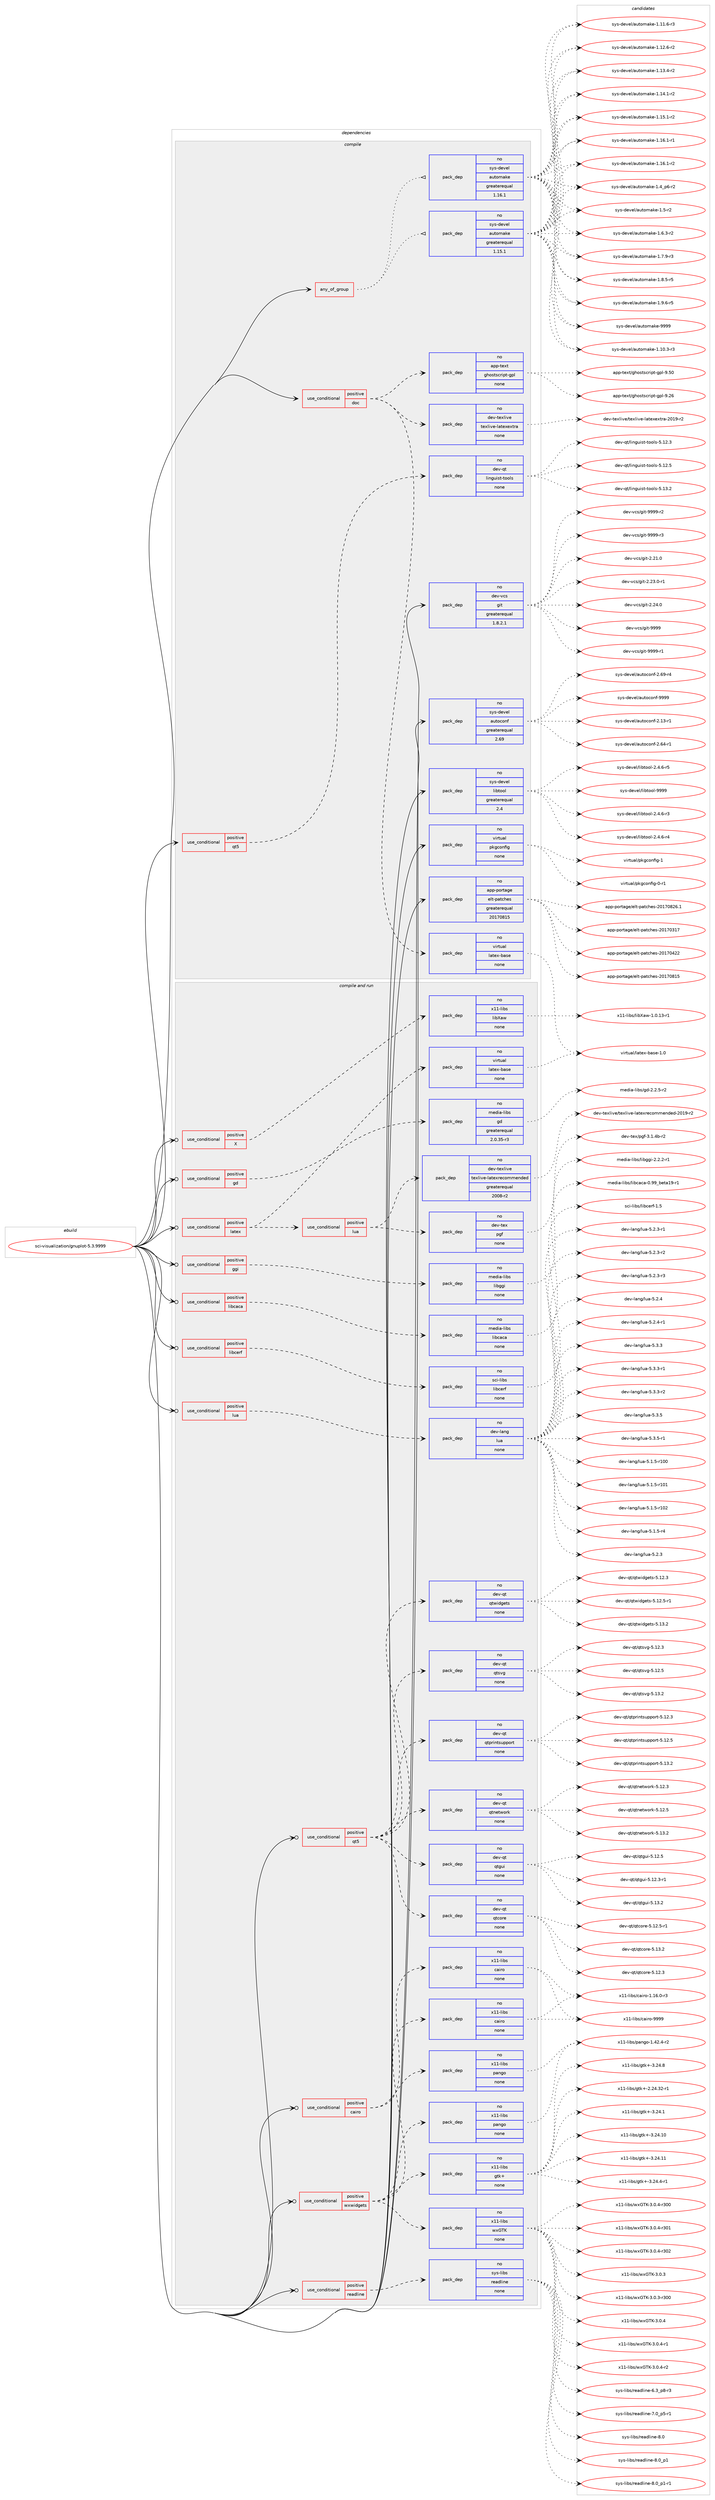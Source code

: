 digraph prolog {

# *************
# Graph options
# *************

newrank=true;
concentrate=true;
compound=true;
graph [rankdir=LR,fontname=Helvetica,fontsize=10,ranksep=1.5];#, ranksep=2.5, nodesep=0.2];
edge  [arrowhead=vee];
node  [fontname=Helvetica,fontsize=10];

# **********
# The ebuild
# **********

subgraph cluster_leftcol {
color=gray;
rank=same;
label=<<i>ebuild</i>>;
id [label="sci-visualization/gnuplot-5.3.9999", color=red, width=4, href="../sci-visualization/gnuplot-5.3.9999.svg"];
}

# ****************
# The dependencies
# ****************

subgraph cluster_midcol {
color=gray;
label=<<i>dependencies</i>>;
subgraph cluster_compile {
fillcolor="#eeeeee";
style=filled;
label=<<i>compile</i>>;
subgraph any14777 {
dependency865042 [label=<<TABLE BORDER="0" CELLBORDER="1" CELLSPACING="0" CELLPADDING="4"><TR><TD CELLPADDING="10">any_of_group</TD></TR></TABLE>>, shape=none, color=red];subgraph pack639667 {
dependency865043 [label=<<TABLE BORDER="0" CELLBORDER="1" CELLSPACING="0" CELLPADDING="4" WIDTH="220"><TR><TD ROWSPAN="6" CELLPADDING="30">pack_dep</TD></TR><TR><TD WIDTH="110">no</TD></TR><TR><TD>sys-devel</TD></TR><TR><TD>automake</TD></TR><TR><TD>greaterequal</TD></TR><TR><TD>1.16.1</TD></TR></TABLE>>, shape=none, color=blue];
}
dependency865042:e -> dependency865043:w [weight=20,style="dotted",arrowhead="oinv"];
subgraph pack639668 {
dependency865044 [label=<<TABLE BORDER="0" CELLBORDER="1" CELLSPACING="0" CELLPADDING="4" WIDTH="220"><TR><TD ROWSPAN="6" CELLPADDING="30">pack_dep</TD></TR><TR><TD WIDTH="110">no</TD></TR><TR><TD>sys-devel</TD></TR><TR><TD>automake</TD></TR><TR><TD>greaterequal</TD></TR><TR><TD>1.15.1</TD></TR></TABLE>>, shape=none, color=blue];
}
dependency865042:e -> dependency865044:w [weight=20,style="dotted",arrowhead="oinv"];
}
id:e -> dependency865042:w [weight=20,style="solid",arrowhead="vee"];
subgraph cond210086 {
dependency865045 [label=<<TABLE BORDER="0" CELLBORDER="1" CELLSPACING="0" CELLPADDING="4"><TR><TD ROWSPAN="3" CELLPADDING="10">use_conditional</TD></TR><TR><TD>positive</TD></TR><TR><TD>doc</TD></TR></TABLE>>, shape=none, color=red];
subgraph pack639669 {
dependency865046 [label=<<TABLE BORDER="0" CELLBORDER="1" CELLSPACING="0" CELLPADDING="4" WIDTH="220"><TR><TD ROWSPAN="6" CELLPADDING="30">pack_dep</TD></TR><TR><TD WIDTH="110">no</TD></TR><TR><TD>virtual</TD></TR><TR><TD>latex-base</TD></TR><TR><TD>none</TD></TR><TR><TD></TD></TR></TABLE>>, shape=none, color=blue];
}
dependency865045:e -> dependency865046:w [weight=20,style="dashed",arrowhead="vee"];
subgraph pack639670 {
dependency865047 [label=<<TABLE BORDER="0" CELLBORDER="1" CELLSPACING="0" CELLPADDING="4" WIDTH="220"><TR><TD ROWSPAN="6" CELLPADDING="30">pack_dep</TD></TR><TR><TD WIDTH="110">no</TD></TR><TR><TD>dev-texlive</TD></TR><TR><TD>texlive-latexextra</TD></TR><TR><TD>none</TD></TR><TR><TD></TD></TR></TABLE>>, shape=none, color=blue];
}
dependency865045:e -> dependency865047:w [weight=20,style="dashed",arrowhead="vee"];
subgraph pack639671 {
dependency865048 [label=<<TABLE BORDER="0" CELLBORDER="1" CELLSPACING="0" CELLPADDING="4" WIDTH="220"><TR><TD ROWSPAN="6" CELLPADDING="30">pack_dep</TD></TR><TR><TD WIDTH="110">no</TD></TR><TR><TD>app-text</TD></TR><TR><TD>ghostscript-gpl</TD></TR><TR><TD>none</TD></TR><TR><TD></TD></TR></TABLE>>, shape=none, color=blue];
}
dependency865045:e -> dependency865048:w [weight=20,style="dashed",arrowhead="vee"];
}
id:e -> dependency865045:w [weight=20,style="solid",arrowhead="vee"];
subgraph cond210087 {
dependency865049 [label=<<TABLE BORDER="0" CELLBORDER="1" CELLSPACING="0" CELLPADDING="4"><TR><TD ROWSPAN="3" CELLPADDING="10">use_conditional</TD></TR><TR><TD>positive</TD></TR><TR><TD>qt5</TD></TR></TABLE>>, shape=none, color=red];
subgraph pack639672 {
dependency865050 [label=<<TABLE BORDER="0" CELLBORDER="1" CELLSPACING="0" CELLPADDING="4" WIDTH="220"><TR><TD ROWSPAN="6" CELLPADDING="30">pack_dep</TD></TR><TR><TD WIDTH="110">no</TD></TR><TR><TD>dev-qt</TD></TR><TR><TD>linguist-tools</TD></TR><TR><TD>none</TD></TR><TR><TD></TD></TR></TABLE>>, shape=none, color=blue];
}
dependency865049:e -> dependency865050:w [weight=20,style="dashed",arrowhead="vee"];
}
id:e -> dependency865049:w [weight=20,style="solid",arrowhead="vee"];
subgraph pack639673 {
dependency865051 [label=<<TABLE BORDER="0" CELLBORDER="1" CELLSPACING="0" CELLPADDING="4" WIDTH="220"><TR><TD ROWSPAN="6" CELLPADDING="30">pack_dep</TD></TR><TR><TD WIDTH="110">no</TD></TR><TR><TD>app-portage</TD></TR><TR><TD>elt-patches</TD></TR><TR><TD>greaterequal</TD></TR><TR><TD>20170815</TD></TR></TABLE>>, shape=none, color=blue];
}
id:e -> dependency865051:w [weight=20,style="solid",arrowhead="vee"];
subgraph pack639674 {
dependency865052 [label=<<TABLE BORDER="0" CELLBORDER="1" CELLSPACING="0" CELLPADDING="4" WIDTH="220"><TR><TD ROWSPAN="6" CELLPADDING="30">pack_dep</TD></TR><TR><TD WIDTH="110">no</TD></TR><TR><TD>dev-vcs</TD></TR><TR><TD>git</TD></TR><TR><TD>greaterequal</TD></TR><TR><TD>1.8.2.1</TD></TR></TABLE>>, shape=none, color=blue];
}
id:e -> dependency865052:w [weight=20,style="solid",arrowhead="vee"];
subgraph pack639675 {
dependency865053 [label=<<TABLE BORDER="0" CELLBORDER="1" CELLSPACING="0" CELLPADDING="4" WIDTH="220"><TR><TD ROWSPAN="6" CELLPADDING="30">pack_dep</TD></TR><TR><TD WIDTH="110">no</TD></TR><TR><TD>sys-devel</TD></TR><TR><TD>autoconf</TD></TR><TR><TD>greaterequal</TD></TR><TR><TD>2.69</TD></TR></TABLE>>, shape=none, color=blue];
}
id:e -> dependency865053:w [weight=20,style="solid",arrowhead="vee"];
subgraph pack639676 {
dependency865054 [label=<<TABLE BORDER="0" CELLBORDER="1" CELLSPACING="0" CELLPADDING="4" WIDTH="220"><TR><TD ROWSPAN="6" CELLPADDING="30">pack_dep</TD></TR><TR><TD WIDTH="110">no</TD></TR><TR><TD>sys-devel</TD></TR><TR><TD>libtool</TD></TR><TR><TD>greaterequal</TD></TR><TR><TD>2.4</TD></TR></TABLE>>, shape=none, color=blue];
}
id:e -> dependency865054:w [weight=20,style="solid",arrowhead="vee"];
subgraph pack639677 {
dependency865055 [label=<<TABLE BORDER="0" CELLBORDER="1" CELLSPACING="0" CELLPADDING="4" WIDTH="220"><TR><TD ROWSPAN="6" CELLPADDING="30">pack_dep</TD></TR><TR><TD WIDTH="110">no</TD></TR><TR><TD>virtual</TD></TR><TR><TD>pkgconfig</TD></TR><TR><TD>none</TD></TR><TR><TD></TD></TR></TABLE>>, shape=none, color=blue];
}
id:e -> dependency865055:w [weight=20,style="solid",arrowhead="vee"];
}
subgraph cluster_compileandrun {
fillcolor="#eeeeee";
style=filled;
label=<<i>compile and run</i>>;
subgraph cond210088 {
dependency865056 [label=<<TABLE BORDER="0" CELLBORDER="1" CELLSPACING="0" CELLPADDING="4"><TR><TD ROWSPAN="3" CELLPADDING="10">use_conditional</TD></TR><TR><TD>positive</TD></TR><TR><TD>X</TD></TR></TABLE>>, shape=none, color=red];
subgraph pack639678 {
dependency865057 [label=<<TABLE BORDER="0" CELLBORDER="1" CELLSPACING="0" CELLPADDING="4" WIDTH="220"><TR><TD ROWSPAN="6" CELLPADDING="30">pack_dep</TD></TR><TR><TD WIDTH="110">no</TD></TR><TR><TD>x11-libs</TD></TR><TR><TD>libXaw</TD></TR><TR><TD>none</TD></TR><TR><TD></TD></TR></TABLE>>, shape=none, color=blue];
}
dependency865056:e -> dependency865057:w [weight=20,style="dashed",arrowhead="vee"];
}
id:e -> dependency865056:w [weight=20,style="solid",arrowhead="odotvee"];
subgraph cond210089 {
dependency865058 [label=<<TABLE BORDER="0" CELLBORDER="1" CELLSPACING="0" CELLPADDING="4"><TR><TD ROWSPAN="3" CELLPADDING="10">use_conditional</TD></TR><TR><TD>positive</TD></TR><TR><TD>cairo</TD></TR></TABLE>>, shape=none, color=red];
subgraph pack639679 {
dependency865059 [label=<<TABLE BORDER="0" CELLBORDER="1" CELLSPACING="0" CELLPADDING="4" WIDTH="220"><TR><TD ROWSPAN="6" CELLPADDING="30">pack_dep</TD></TR><TR><TD WIDTH="110">no</TD></TR><TR><TD>x11-libs</TD></TR><TR><TD>cairo</TD></TR><TR><TD>none</TD></TR><TR><TD></TD></TR></TABLE>>, shape=none, color=blue];
}
dependency865058:e -> dependency865059:w [weight=20,style="dashed",arrowhead="vee"];
subgraph pack639680 {
dependency865060 [label=<<TABLE BORDER="0" CELLBORDER="1" CELLSPACING="0" CELLPADDING="4" WIDTH="220"><TR><TD ROWSPAN="6" CELLPADDING="30">pack_dep</TD></TR><TR><TD WIDTH="110">no</TD></TR><TR><TD>x11-libs</TD></TR><TR><TD>pango</TD></TR><TR><TD>none</TD></TR><TR><TD></TD></TR></TABLE>>, shape=none, color=blue];
}
dependency865058:e -> dependency865060:w [weight=20,style="dashed",arrowhead="vee"];
}
id:e -> dependency865058:w [weight=20,style="solid",arrowhead="odotvee"];
subgraph cond210090 {
dependency865061 [label=<<TABLE BORDER="0" CELLBORDER="1" CELLSPACING="0" CELLPADDING="4"><TR><TD ROWSPAN="3" CELLPADDING="10">use_conditional</TD></TR><TR><TD>positive</TD></TR><TR><TD>gd</TD></TR></TABLE>>, shape=none, color=red];
subgraph pack639681 {
dependency865062 [label=<<TABLE BORDER="0" CELLBORDER="1" CELLSPACING="0" CELLPADDING="4" WIDTH="220"><TR><TD ROWSPAN="6" CELLPADDING="30">pack_dep</TD></TR><TR><TD WIDTH="110">no</TD></TR><TR><TD>media-libs</TD></TR><TR><TD>gd</TD></TR><TR><TD>greaterequal</TD></TR><TR><TD>2.0.35-r3</TD></TR></TABLE>>, shape=none, color=blue];
}
dependency865061:e -> dependency865062:w [weight=20,style="dashed",arrowhead="vee"];
}
id:e -> dependency865061:w [weight=20,style="solid",arrowhead="odotvee"];
subgraph cond210091 {
dependency865063 [label=<<TABLE BORDER="0" CELLBORDER="1" CELLSPACING="0" CELLPADDING="4"><TR><TD ROWSPAN="3" CELLPADDING="10">use_conditional</TD></TR><TR><TD>positive</TD></TR><TR><TD>ggi</TD></TR></TABLE>>, shape=none, color=red];
subgraph pack639682 {
dependency865064 [label=<<TABLE BORDER="0" CELLBORDER="1" CELLSPACING="0" CELLPADDING="4" WIDTH="220"><TR><TD ROWSPAN="6" CELLPADDING="30">pack_dep</TD></TR><TR><TD WIDTH="110">no</TD></TR><TR><TD>media-libs</TD></TR><TR><TD>libggi</TD></TR><TR><TD>none</TD></TR><TR><TD></TD></TR></TABLE>>, shape=none, color=blue];
}
dependency865063:e -> dependency865064:w [weight=20,style="dashed",arrowhead="vee"];
}
id:e -> dependency865063:w [weight=20,style="solid",arrowhead="odotvee"];
subgraph cond210092 {
dependency865065 [label=<<TABLE BORDER="0" CELLBORDER="1" CELLSPACING="0" CELLPADDING="4"><TR><TD ROWSPAN="3" CELLPADDING="10">use_conditional</TD></TR><TR><TD>positive</TD></TR><TR><TD>latex</TD></TR></TABLE>>, shape=none, color=red];
subgraph pack639683 {
dependency865066 [label=<<TABLE BORDER="0" CELLBORDER="1" CELLSPACING="0" CELLPADDING="4" WIDTH="220"><TR><TD ROWSPAN="6" CELLPADDING="30">pack_dep</TD></TR><TR><TD WIDTH="110">no</TD></TR><TR><TD>virtual</TD></TR><TR><TD>latex-base</TD></TR><TR><TD>none</TD></TR><TR><TD></TD></TR></TABLE>>, shape=none, color=blue];
}
dependency865065:e -> dependency865066:w [weight=20,style="dashed",arrowhead="vee"];
subgraph cond210093 {
dependency865067 [label=<<TABLE BORDER="0" CELLBORDER="1" CELLSPACING="0" CELLPADDING="4"><TR><TD ROWSPAN="3" CELLPADDING="10">use_conditional</TD></TR><TR><TD>positive</TD></TR><TR><TD>lua</TD></TR></TABLE>>, shape=none, color=red];
subgraph pack639684 {
dependency865068 [label=<<TABLE BORDER="0" CELLBORDER="1" CELLSPACING="0" CELLPADDING="4" WIDTH="220"><TR><TD ROWSPAN="6" CELLPADDING="30">pack_dep</TD></TR><TR><TD WIDTH="110">no</TD></TR><TR><TD>dev-tex</TD></TR><TR><TD>pgf</TD></TR><TR><TD>none</TD></TR><TR><TD></TD></TR></TABLE>>, shape=none, color=blue];
}
dependency865067:e -> dependency865068:w [weight=20,style="dashed",arrowhead="vee"];
subgraph pack639685 {
dependency865069 [label=<<TABLE BORDER="0" CELLBORDER="1" CELLSPACING="0" CELLPADDING="4" WIDTH="220"><TR><TD ROWSPAN="6" CELLPADDING="30">pack_dep</TD></TR><TR><TD WIDTH="110">no</TD></TR><TR><TD>dev-texlive</TD></TR><TR><TD>texlive-latexrecommended</TD></TR><TR><TD>greaterequal</TD></TR><TR><TD>2008-r2</TD></TR></TABLE>>, shape=none, color=blue];
}
dependency865067:e -> dependency865069:w [weight=20,style="dashed",arrowhead="vee"];
}
dependency865065:e -> dependency865067:w [weight=20,style="dashed",arrowhead="vee"];
}
id:e -> dependency865065:w [weight=20,style="solid",arrowhead="odotvee"];
subgraph cond210094 {
dependency865070 [label=<<TABLE BORDER="0" CELLBORDER="1" CELLSPACING="0" CELLPADDING="4"><TR><TD ROWSPAN="3" CELLPADDING="10">use_conditional</TD></TR><TR><TD>positive</TD></TR><TR><TD>libcaca</TD></TR></TABLE>>, shape=none, color=red];
subgraph pack639686 {
dependency865071 [label=<<TABLE BORDER="0" CELLBORDER="1" CELLSPACING="0" CELLPADDING="4" WIDTH="220"><TR><TD ROWSPAN="6" CELLPADDING="30">pack_dep</TD></TR><TR><TD WIDTH="110">no</TD></TR><TR><TD>media-libs</TD></TR><TR><TD>libcaca</TD></TR><TR><TD>none</TD></TR><TR><TD></TD></TR></TABLE>>, shape=none, color=blue];
}
dependency865070:e -> dependency865071:w [weight=20,style="dashed",arrowhead="vee"];
}
id:e -> dependency865070:w [weight=20,style="solid",arrowhead="odotvee"];
subgraph cond210095 {
dependency865072 [label=<<TABLE BORDER="0" CELLBORDER="1" CELLSPACING="0" CELLPADDING="4"><TR><TD ROWSPAN="3" CELLPADDING="10">use_conditional</TD></TR><TR><TD>positive</TD></TR><TR><TD>libcerf</TD></TR></TABLE>>, shape=none, color=red];
subgraph pack639687 {
dependency865073 [label=<<TABLE BORDER="0" CELLBORDER="1" CELLSPACING="0" CELLPADDING="4" WIDTH="220"><TR><TD ROWSPAN="6" CELLPADDING="30">pack_dep</TD></TR><TR><TD WIDTH="110">no</TD></TR><TR><TD>sci-libs</TD></TR><TR><TD>libcerf</TD></TR><TR><TD>none</TD></TR><TR><TD></TD></TR></TABLE>>, shape=none, color=blue];
}
dependency865072:e -> dependency865073:w [weight=20,style="dashed",arrowhead="vee"];
}
id:e -> dependency865072:w [weight=20,style="solid",arrowhead="odotvee"];
subgraph cond210096 {
dependency865074 [label=<<TABLE BORDER="0" CELLBORDER="1" CELLSPACING="0" CELLPADDING="4"><TR><TD ROWSPAN="3" CELLPADDING="10">use_conditional</TD></TR><TR><TD>positive</TD></TR><TR><TD>lua</TD></TR></TABLE>>, shape=none, color=red];
subgraph pack639688 {
dependency865075 [label=<<TABLE BORDER="0" CELLBORDER="1" CELLSPACING="0" CELLPADDING="4" WIDTH="220"><TR><TD ROWSPAN="6" CELLPADDING="30">pack_dep</TD></TR><TR><TD WIDTH="110">no</TD></TR><TR><TD>dev-lang</TD></TR><TR><TD>lua</TD></TR><TR><TD>none</TD></TR><TR><TD></TD></TR></TABLE>>, shape=none, color=blue];
}
dependency865074:e -> dependency865075:w [weight=20,style="dashed",arrowhead="vee"];
}
id:e -> dependency865074:w [weight=20,style="solid",arrowhead="odotvee"];
subgraph cond210097 {
dependency865076 [label=<<TABLE BORDER="0" CELLBORDER="1" CELLSPACING="0" CELLPADDING="4"><TR><TD ROWSPAN="3" CELLPADDING="10">use_conditional</TD></TR><TR><TD>positive</TD></TR><TR><TD>qt5</TD></TR></TABLE>>, shape=none, color=red];
subgraph pack639689 {
dependency865077 [label=<<TABLE BORDER="0" CELLBORDER="1" CELLSPACING="0" CELLPADDING="4" WIDTH="220"><TR><TD ROWSPAN="6" CELLPADDING="30">pack_dep</TD></TR><TR><TD WIDTH="110">no</TD></TR><TR><TD>dev-qt</TD></TR><TR><TD>qtcore</TD></TR><TR><TD>none</TD></TR><TR><TD></TD></TR></TABLE>>, shape=none, color=blue];
}
dependency865076:e -> dependency865077:w [weight=20,style="dashed",arrowhead="vee"];
subgraph pack639690 {
dependency865078 [label=<<TABLE BORDER="0" CELLBORDER="1" CELLSPACING="0" CELLPADDING="4" WIDTH="220"><TR><TD ROWSPAN="6" CELLPADDING="30">pack_dep</TD></TR><TR><TD WIDTH="110">no</TD></TR><TR><TD>dev-qt</TD></TR><TR><TD>qtgui</TD></TR><TR><TD>none</TD></TR><TR><TD></TD></TR></TABLE>>, shape=none, color=blue];
}
dependency865076:e -> dependency865078:w [weight=20,style="dashed",arrowhead="vee"];
subgraph pack639691 {
dependency865079 [label=<<TABLE BORDER="0" CELLBORDER="1" CELLSPACING="0" CELLPADDING="4" WIDTH="220"><TR><TD ROWSPAN="6" CELLPADDING="30">pack_dep</TD></TR><TR><TD WIDTH="110">no</TD></TR><TR><TD>dev-qt</TD></TR><TR><TD>qtnetwork</TD></TR><TR><TD>none</TD></TR><TR><TD></TD></TR></TABLE>>, shape=none, color=blue];
}
dependency865076:e -> dependency865079:w [weight=20,style="dashed",arrowhead="vee"];
subgraph pack639692 {
dependency865080 [label=<<TABLE BORDER="0" CELLBORDER="1" CELLSPACING="0" CELLPADDING="4" WIDTH="220"><TR><TD ROWSPAN="6" CELLPADDING="30">pack_dep</TD></TR><TR><TD WIDTH="110">no</TD></TR><TR><TD>dev-qt</TD></TR><TR><TD>qtprintsupport</TD></TR><TR><TD>none</TD></TR><TR><TD></TD></TR></TABLE>>, shape=none, color=blue];
}
dependency865076:e -> dependency865080:w [weight=20,style="dashed",arrowhead="vee"];
subgraph pack639693 {
dependency865081 [label=<<TABLE BORDER="0" CELLBORDER="1" CELLSPACING="0" CELLPADDING="4" WIDTH="220"><TR><TD ROWSPAN="6" CELLPADDING="30">pack_dep</TD></TR><TR><TD WIDTH="110">no</TD></TR><TR><TD>dev-qt</TD></TR><TR><TD>qtsvg</TD></TR><TR><TD>none</TD></TR><TR><TD></TD></TR></TABLE>>, shape=none, color=blue];
}
dependency865076:e -> dependency865081:w [weight=20,style="dashed",arrowhead="vee"];
subgraph pack639694 {
dependency865082 [label=<<TABLE BORDER="0" CELLBORDER="1" CELLSPACING="0" CELLPADDING="4" WIDTH="220"><TR><TD ROWSPAN="6" CELLPADDING="30">pack_dep</TD></TR><TR><TD WIDTH="110">no</TD></TR><TR><TD>dev-qt</TD></TR><TR><TD>qtwidgets</TD></TR><TR><TD>none</TD></TR><TR><TD></TD></TR></TABLE>>, shape=none, color=blue];
}
dependency865076:e -> dependency865082:w [weight=20,style="dashed",arrowhead="vee"];
}
id:e -> dependency865076:w [weight=20,style="solid",arrowhead="odotvee"];
subgraph cond210098 {
dependency865083 [label=<<TABLE BORDER="0" CELLBORDER="1" CELLSPACING="0" CELLPADDING="4"><TR><TD ROWSPAN="3" CELLPADDING="10">use_conditional</TD></TR><TR><TD>positive</TD></TR><TR><TD>readline</TD></TR></TABLE>>, shape=none, color=red];
subgraph pack639695 {
dependency865084 [label=<<TABLE BORDER="0" CELLBORDER="1" CELLSPACING="0" CELLPADDING="4" WIDTH="220"><TR><TD ROWSPAN="6" CELLPADDING="30">pack_dep</TD></TR><TR><TD WIDTH="110">no</TD></TR><TR><TD>sys-libs</TD></TR><TR><TD>readline</TD></TR><TR><TD>none</TD></TR><TR><TD></TD></TR></TABLE>>, shape=none, color=blue];
}
dependency865083:e -> dependency865084:w [weight=20,style="dashed",arrowhead="vee"];
}
id:e -> dependency865083:w [weight=20,style="solid",arrowhead="odotvee"];
subgraph cond210099 {
dependency865085 [label=<<TABLE BORDER="0" CELLBORDER="1" CELLSPACING="0" CELLPADDING="4"><TR><TD ROWSPAN="3" CELLPADDING="10">use_conditional</TD></TR><TR><TD>positive</TD></TR><TR><TD>wxwidgets</TD></TR></TABLE>>, shape=none, color=red];
subgraph pack639696 {
dependency865086 [label=<<TABLE BORDER="0" CELLBORDER="1" CELLSPACING="0" CELLPADDING="4" WIDTH="220"><TR><TD ROWSPAN="6" CELLPADDING="30">pack_dep</TD></TR><TR><TD WIDTH="110">no</TD></TR><TR><TD>x11-libs</TD></TR><TR><TD>wxGTK</TD></TR><TR><TD>none</TD></TR><TR><TD></TD></TR></TABLE>>, shape=none, color=blue];
}
dependency865085:e -> dependency865086:w [weight=20,style="dashed",arrowhead="vee"];
subgraph pack639697 {
dependency865087 [label=<<TABLE BORDER="0" CELLBORDER="1" CELLSPACING="0" CELLPADDING="4" WIDTH="220"><TR><TD ROWSPAN="6" CELLPADDING="30">pack_dep</TD></TR><TR><TD WIDTH="110">no</TD></TR><TR><TD>x11-libs</TD></TR><TR><TD>cairo</TD></TR><TR><TD>none</TD></TR><TR><TD></TD></TR></TABLE>>, shape=none, color=blue];
}
dependency865085:e -> dependency865087:w [weight=20,style="dashed",arrowhead="vee"];
subgraph pack639698 {
dependency865088 [label=<<TABLE BORDER="0" CELLBORDER="1" CELLSPACING="0" CELLPADDING="4" WIDTH="220"><TR><TD ROWSPAN="6" CELLPADDING="30">pack_dep</TD></TR><TR><TD WIDTH="110">no</TD></TR><TR><TD>x11-libs</TD></TR><TR><TD>pango</TD></TR><TR><TD>none</TD></TR><TR><TD></TD></TR></TABLE>>, shape=none, color=blue];
}
dependency865085:e -> dependency865088:w [weight=20,style="dashed",arrowhead="vee"];
subgraph pack639699 {
dependency865089 [label=<<TABLE BORDER="0" CELLBORDER="1" CELLSPACING="0" CELLPADDING="4" WIDTH="220"><TR><TD ROWSPAN="6" CELLPADDING="30">pack_dep</TD></TR><TR><TD WIDTH="110">no</TD></TR><TR><TD>x11-libs</TD></TR><TR><TD>gtk+</TD></TR><TR><TD>none</TD></TR><TR><TD></TD></TR></TABLE>>, shape=none, color=blue];
}
dependency865085:e -> dependency865089:w [weight=20,style="dashed",arrowhead="vee"];
}
id:e -> dependency865085:w [weight=20,style="solid",arrowhead="odotvee"];
}
subgraph cluster_run {
fillcolor="#eeeeee";
style=filled;
label=<<i>run</i>>;
}
}

# **************
# The candidates
# **************

subgraph cluster_choices {
rank=same;
color=gray;
label=<<i>candidates</i>>;

subgraph choice639667 {
color=black;
nodesep=1;
choice11512111545100101118101108479711711611110997107101454946494846514511451 [label="sys-devel/automake-1.10.3-r3", color=red, width=4,href="../sys-devel/automake-1.10.3-r3.svg"];
choice11512111545100101118101108479711711611110997107101454946494946544511451 [label="sys-devel/automake-1.11.6-r3", color=red, width=4,href="../sys-devel/automake-1.11.6-r3.svg"];
choice11512111545100101118101108479711711611110997107101454946495046544511450 [label="sys-devel/automake-1.12.6-r2", color=red, width=4,href="../sys-devel/automake-1.12.6-r2.svg"];
choice11512111545100101118101108479711711611110997107101454946495146524511450 [label="sys-devel/automake-1.13.4-r2", color=red, width=4,href="../sys-devel/automake-1.13.4-r2.svg"];
choice11512111545100101118101108479711711611110997107101454946495246494511450 [label="sys-devel/automake-1.14.1-r2", color=red, width=4,href="../sys-devel/automake-1.14.1-r2.svg"];
choice11512111545100101118101108479711711611110997107101454946495346494511450 [label="sys-devel/automake-1.15.1-r2", color=red, width=4,href="../sys-devel/automake-1.15.1-r2.svg"];
choice11512111545100101118101108479711711611110997107101454946495446494511449 [label="sys-devel/automake-1.16.1-r1", color=red, width=4,href="../sys-devel/automake-1.16.1-r1.svg"];
choice11512111545100101118101108479711711611110997107101454946495446494511450 [label="sys-devel/automake-1.16.1-r2", color=red, width=4,href="../sys-devel/automake-1.16.1-r2.svg"];
choice115121115451001011181011084797117116111109971071014549465295112544511450 [label="sys-devel/automake-1.4_p6-r2", color=red, width=4,href="../sys-devel/automake-1.4_p6-r2.svg"];
choice11512111545100101118101108479711711611110997107101454946534511450 [label="sys-devel/automake-1.5-r2", color=red, width=4,href="../sys-devel/automake-1.5-r2.svg"];
choice115121115451001011181011084797117116111109971071014549465446514511450 [label="sys-devel/automake-1.6.3-r2", color=red, width=4,href="../sys-devel/automake-1.6.3-r2.svg"];
choice115121115451001011181011084797117116111109971071014549465546574511451 [label="sys-devel/automake-1.7.9-r3", color=red, width=4,href="../sys-devel/automake-1.7.9-r3.svg"];
choice115121115451001011181011084797117116111109971071014549465646534511453 [label="sys-devel/automake-1.8.5-r5", color=red, width=4,href="../sys-devel/automake-1.8.5-r5.svg"];
choice115121115451001011181011084797117116111109971071014549465746544511453 [label="sys-devel/automake-1.9.6-r5", color=red, width=4,href="../sys-devel/automake-1.9.6-r5.svg"];
choice115121115451001011181011084797117116111109971071014557575757 [label="sys-devel/automake-9999", color=red, width=4,href="../sys-devel/automake-9999.svg"];
dependency865043:e -> choice11512111545100101118101108479711711611110997107101454946494846514511451:w [style=dotted,weight="100"];
dependency865043:e -> choice11512111545100101118101108479711711611110997107101454946494946544511451:w [style=dotted,weight="100"];
dependency865043:e -> choice11512111545100101118101108479711711611110997107101454946495046544511450:w [style=dotted,weight="100"];
dependency865043:e -> choice11512111545100101118101108479711711611110997107101454946495146524511450:w [style=dotted,weight="100"];
dependency865043:e -> choice11512111545100101118101108479711711611110997107101454946495246494511450:w [style=dotted,weight="100"];
dependency865043:e -> choice11512111545100101118101108479711711611110997107101454946495346494511450:w [style=dotted,weight="100"];
dependency865043:e -> choice11512111545100101118101108479711711611110997107101454946495446494511449:w [style=dotted,weight="100"];
dependency865043:e -> choice11512111545100101118101108479711711611110997107101454946495446494511450:w [style=dotted,weight="100"];
dependency865043:e -> choice115121115451001011181011084797117116111109971071014549465295112544511450:w [style=dotted,weight="100"];
dependency865043:e -> choice11512111545100101118101108479711711611110997107101454946534511450:w [style=dotted,weight="100"];
dependency865043:e -> choice115121115451001011181011084797117116111109971071014549465446514511450:w [style=dotted,weight="100"];
dependency865043:e -> choice115121115451001011181011084797117116111109971071014549465546574511451:w [style=dotted,weight="100"];
dependency865043:e -> choice115121115451001011181011084797117116111109971071014549465646534511453:w [style=dotted,weight="100"];
dependency865043:e -> choice115121115451001011181011084797117116111109971071014549465746544511453:w [style=dotted,weight="100"];
dependency865043:e -> choice115121115451001011181011084797117116111109971071014557575757:w [style=dotted,weight="100"];
}
subgraph choice639668 {
color=black;
nodesep=1;
choice11512111545100101118101108479711711611110997107101454946494846514511451 [label="sys-devel/automake-1.10.3-r3", color=red, width=4,href="../sys-devel/automake-1.10.3-r3.svg"];
choice11512111545100101118101108479711711611110997107101454946494946544511451 [label="sys-devel/automake-1.11.6-r3", color=red, width=4,href="../sys-devel/automake-1.11.6-r3.svg"];
choice11512111545100101118101108479711711611110997107101454946495046544511450 [label="sys-devel/automake-1.12.6-r2", color=red, width=4,href="../sys-devel/automake-1.12.6-r2.svg"];
choice11512111545100101118101108479711711611110997107101454946495146524511450 [label="sys-devel/automake-1.13.4-r2", color=red, width=4,href="../sys-devel/automake-1.13.4-r2.svg"];
choice11512111545100101118101108479711711611110997107101454946495246494511450 [label="sys-devel/automake-1.14.1-r2", color=red, width=4,href="../sys-devel/automake-1.14.1-r2.svg"];
choice11512111545100101118101108479711711611110997107101454946495346494511450 [label="sys-devel/automake-1.15.1-r2", color=red, width=4,href="../sys-devel/automake-1.15.1-r2.svg"];
choice11512111545100101118101108479711711611110997107101454946495446494511449 [label="sys-devel/automake-1.16.1-r1", color=red, width=4,href="../sys-devel/automake-1.16.1-r1.svg"];
choice11512111545100101118101108479711711611110997107101454946495446494511450 [label="sys-devel/automake-1.16.1-r2", color=red, width=4,href="../sys-devel/automake-1.16.1-r2.svg"];
choice115121115451001011181011084797117116111109971071014549465295112544511450 [label="sys-devel/automake-1.4_p6-r2", color=red, width=4,href="../sys-devel/automake-1.4_p6-r2.svg"];
choice11512111545100101118101108479711711611110997107101454946534511450 [label="sys-devel/automake-1.5-r2", color=red, width=4,href="../sys-devel/automake-1.5-r2.svg"];
choice115121115451001011181011084797117116111109971071014549465446514511450 [label="sys-devel/automake-1.6.3-r2", color=red, width=4,href="../sys-devel/automake-1.6.3-r2.svg"];
choice115121115451001011181011084797117116111109971071014549465546574511451 [label="sys-devel/automake-1.7.9-r3", color=red, width=4,href="../sys-devel/automake-1.7.9-r3.svg"];
choice115121115451001011181011084797117116111109971071014549465646534511453 [label="sys-devel/automake-1.8.5-r5", color=red, width=4,href="../sys-devel/automake-1.8.5-r5.svg"];
choice115121115451001011181011084797117116111109971071014549465746544511453 [label="sys-devel/automake-1.9.6-r5", color=red, width=4,href="../sys-devel/automake-1.9.6-r5.svg"];
choice115121115451001011181011084797117116111109971071014557575757 [label="sys-devel/automake-9999", color=red, width=4,href="../sys-devel/automake-9999.svg"];
dependency865044:e -> choice11512111545100101118101108479711711611110997107101454946494846514511451:w [style=dotted,weight="100"];
dependency865044:e -> choice11512111545100101118101108479711711611110997107101454946494946544511451:w [style=dotted,weight="100"];
dependency865044:e -> choice11512111545100101118101108479711711611110997107101454946495046544511450:w [style=dotted,weight="100"];
dependency865044:e -> choice11512111545100101118101108479711711611110997107101454946495146524511450:w [style=dotted,weight="100"];
dependency865044:e -> choice11512111545100101118101108479711711611110997107101454946495246494511450:w [style=dotted,weight="100"];
dependency865044:e -> choice11512111545100101118101108479711711611110997107101454946495346494511450:w [style=dotted,weight="100"];
dependency865044:e -> choice11512111545100101118101108479711711611110997107101454946495446494511449:w [style=dotted,weight="100"];
dependency865044:e -> choice11512111545100101118101108479711711611110997107101454946495446494511450:w [style=dotted,weight="100"];
dependency865044:e -> choice115121115451001011181011084797117116111109971071014549465295112544511450:w [style=dotted,weight="100"];
dependency865044:e -> choice11512111545100101118101108479711711611110997107101454946534511450:w [style=dotted,weight="100"];
dependency865044:e -> choice115121115451001011181011084797117116111109971071014549465446514511450:w [style=dotted,weight="100"];
dependency865044:e -> choice115121115451001011181011084797117116111109971071014549465546574511451:w [style=dotted,weight="100"];
dependency865044:e -> choice115121115451001011181011084797117116111109971071014549465646534511453:w [style=dotted,weight="100"];
dependency865044:e -> choice115121115451001011181011084797117116111109971071014549465746544511453:w [style=dotted,weight="100"];
dependency865044:e -> choice115121115451001011181011084797117116111109971071014557575757:w [style=dotted,weight="100"];
}
subgraph choice639669 {
color=black;
nodesep=1;
choice11810511411611797108471089711610112045989711510145494648 [label="virtual/latex-base-1.0", color=red, width=4,href="../virtual/latex-base-1.0.svg"];
dependency865046:e -> choice11810511411611797108471089711610112045989711510145494648:w [style=dotted,weight="100"];
}
subgraph choice639670 {
color=black;
nodesep=1;
choice100101118451161011201081051181014711610112010810511810145108971161011201011201161149745504849574511450 [label="dev-texlive/texlive-latexextra-2019-r2", color=red, width=4,href="../dev-texlive/texlive-latexextra-2019-r2.svg"];
dependency865047:e -> choice100101118451161011201081051181014711610112010810511810145108971161011201011201161149745504849574511450:w [style=dotted,weight="100"];
}
subgraph choice639671 {
color=black;
nodesep=1;
choice97112112451161011201164710310411111511611599114105112116451031121084557465054 [label="app-text/ghostscript-gpl-9.26", color=red, width=4,href="../app-text/ghostscript-gpl-9.26.svg"];
choice97112112451161011201164710310411111511611599114105112116451031121084557465348 [label="app-text/ghostscript-gpl-9.50", color=red, width=4,href="../app-text/ghostscript-gpl-9.50.svg"];
dependency865048:e -> choice97112112451161011201164710310411111511611599114105112116451031121084557465054:w [style=dotted,weight="100"];
dependency865048:e -> choice97112112451161011201164710310411111511611599114105112116451031121084557465348:w [style=dotted,weight="100"];
}
subgraph choice639672 {
color=black;
nodesep=1;
choice10010111845113116471081051101031171051151164511611111110811545534649504651 [label="dev-qt/linguist-tools-5.12.3", color=red, width=4,href="../dev-qt/linguist-tools-5.12.3.svg"];
choice10010111845113116471081051101031171051151164511611111110811545534649504653 [label="dev-qt/linguist-tools-5.12.5", color=red, width=4,href="../dev-qt/linguist-tools-5.12.5.svg"];
choice10010111845113116471081051101031171051151164511611111110811545534649514650 [label="dev-qt/linguist-tools-5.13.2", color=red, width=4,href="../dev-qt/linguist-tools-5.13.2.svg"];
dependency865050:e -> choice10010111845113116471081051101031171051151164511611111110811545534649504651:w [style=dotted,weight="100"];
dependency865050:e -> choice10010111845113116471081051101031171051151164511611111110811545534649504653:w [style=dotted,weight="100"];
dependency865050:e -> choice10010111845113116471081051101031171051151164511611111110811545534649514650:w [style=dotted,weight="100"];
}
subgraph choice639673 {
color=black;
nodesep=1;
choice97112112451121111141169710310147101108116451129711699104101115455048495548514955 [label="app-portage/elt-patches-20170317", color=red, width=4,href="../app-portage/elt-patches-20170317.svg"];
choice97112112451121111141169710310147101108116451129711699104101115455048495548525050 [label="app-portage/elt-patches-20170422", color=red, width=4,href="../app-portage/elt-patches-20170422.svg"];
choice97112112451121111141169710310147101108116451129711699104101115455048495548564953 [label="app-portage/elt-patches-20170815", color=red, width=4,href="../app-portage/elt-patches-20170815.svg"];
choice971121124511211111411697103101471011081164511297116991041011154550484955485650544649 [label="app-portage/elt-patches-20170826.1", color=red, width=4,href="../app-portage/elt-patches-20170826.1.svg"];
dependency865051:e -> choice97112112451121111141169710310147101108116451129711699104101115455048495548514955:w [style=dotted,weight="100"];
dependency865051:e -> choice97112112451121111141169710310147101108116451129711699104101115455048495548525050:w [style=dotted,weight="100"];
dependency865051:e -> choice97112112451121111141169710310147101108116451129711699104101115455048495548564953:w [style=dotted,weight="100"];
dependency865051:e -> choice971121124511211111411697103101471011081164511297116991041011154550484955485650544649:w [style=dotted,weight="100"];
}
subgraph choice639674 {
color=black;
nodesep=1;
choice10010111845118991154710310511645504650494648 [label="dev-vcs/git-2.21.0", color=red, width=4,href="../dev-vcs/git-2.21.0.svg"];
choice100101118451189911547103105116455046505146484511449 [label="dev-vcs/git-2.23.0-r1", color=red, width=4,href="../dev-vcs/git-2.23.0-r1.svg"];
choice10010111845118991154710310511645504650524648 [label="dev-vcs/git-2.24.0", color=red, width=4,href="../dev-vcs/git-2.24.0.svg"];
choice1001011184511899115471031051164557575757 [label="dev-vcs/git-9999", color=red, width=4,href="../dev-vcs/git-9999.svg"];
choice10010111845118991154710310511645575757574511449 [label="dev-vcs/git-9999-r1", color=red, width=4,href="../dev-vcs/git-9999-r1.svg"];
choice10010111845118991154710310511645575757574511450 [label="dev-vcs/git-9999-r2", color=red, width=4,href="../dev-vcs/git-9999-r2.svg"];
choice10010111845118991154710310511645575757574511451 [label="dev-vcs/git-9999-r3", color=red, width=4,href="../dev-vcs/git-9999-r3.svg"];
dependency865052:e -> choice10010111845118991154710310511645504650494648:w [style=dotted,weight="100"];
dependency865052:e -> choice100101118451189911547103105116455046505146484511449:w [style=dotted,weight="100"];
dependency865052:e -> choice10010111845118991154710310511645504650524648:w [style=dotted,weight="100"];
dependency865052:e -> choice1001011184511899115471031051164557575757:w [style=dotted,weight="100"];
dependency865052:e -> choice10010111845118991154710310511645575757574511449:w [style=dotted,weight="100"];
dependency865052:e -> choice10010111845118991154710310511645575757574511450:w [style=dotted,weight="100"];
dependency865052:e -> choice10010111845118991154710310511645575757574511451:w [style=dotted,weight="100"];
}
subgraph choice639675 {
color=black;
nodesep=1;
choice1151211154510010111810110847971171161119911111010245504649514511449 [label="sys-devel/autoconf-2.13-r1", color=red, width=4,href="../sys-devel/autoconf-2.13-r1.svg"];
choice1151211154510010111810110847971171161119911111010245504654524511449 [label="sys-devel/autoconf-2.64-r1", color=red, width=4,href="../sys-devel/autoconf-2.64-r1.svg"];
choice1151211154510010111810110847971171161119911111010245504654574511452 [label="sys-devel/autoconf-2.69-r4", color=red, width=4,href="../sys-devel/autoconf-2.69-r4.svg"];
choice115121115451001011181011084797117116111991111101024557575757 [label="sys-devel/autoconf-9999", color=red, width=4,href="../sys-devel/autoconf-9999.svg"];
dependency865053:e -> choice1151211154510010111810110847971171161119911111010245504649514511449:w [style=dotted,weight="100"];
dependency865053:e -> choice1151211154510010111810110847971171161119911111010245504654524511449:w [style=dotted,weight="100"];
dependency865053:e -> choice1151211154510010111810110847971171161119911111010245504654574511452:w [style=dotted,weight="100"];
dependency865053:e -> choice115121115451001011181011084797117116111991111101024557575757:w [style=dotted,weight="100"];
}
subgraph choice639676 {
color=black;
nodesep=1;
choice1151211154510010111810110847108105981161111111084550465246544511451 [label="sys-devel/libtool-2.4.6-r3", color=red, width=4,href="../sys-devel/libtool-2.4.6-r3.svg"];
choice1151211154510010111810110847108105981161111111084550465246544511452 [label="sys-devel/libtool-2.4.6-r4", color=red, width=4,href="../sys-devel/libtool-2.4.6-r4.svg"];
choice1151211154510010111810110847108105981161111111084550465246544511453 [label="sys-devel/libtool-2.4.6-r5", color=red, width=4,href="../sys-devel/libtool-2.4.6-r5.svg"];
choice1151211154510010111810110847108105981161111111084557575757 [label="sys-devel/libtool-9999", color=red, width=4,href="../sys-devel/libtool-9999.svg"];
dependency865054:e -> choice1151211154510010111810110847108105981161111111084550465246544511451:w [style=dotted,weight="100"];
dependency865054:e -> choice1151211154510010111810110847108105981161111111084550465246544511452:w [style=dotted,weight="100"];
dependency865054:e -> choice1151211154510010111810110847108105981161111111084550465246544511453:w [style=dotted,weight="100"];
dependency865054:e -> choice1151211154510010111810110847108105981161111111084557575757:w [style=dotted,weight="100"];
}
subgraph choice639677 {
color=black;
nodesep=1;
choice11810511411611797108471121071039911111010210510345484511449 [label="virtual/pkgconfig-0-r1", color=red, width=4,href="../virtual/pkgconfig-0-r1.svg"];
choice1181051141161179710847112107103991111101021051034549 [label="virtual/pkgconfig-1", color=red, width=4,href="../virtual/pkgconfig-1.svg"];
dependency865055:e -> choice11810511411611797108471121071039911111010210510345484511449:w [style=dotted,weight="100"];
dependency865055:e -> choice1181051141161179710847112107103991111101021051034549:w [style=dotted,weight="100"];
}
subgraph choice639678 {
color=black;
nodesep=1;
choice1204949451081059811547108105988897119454946484649514511449 [label="x11-libs/libXaw-1.0.13-r1", color=red, width=4,href="../x11-libs/libXaw-1.0.13-r1.svg"];
dependency865057:e -> choice1204949451081059811547108105988897119454946484649514511449:w [style=dotted,weight="100"];
}
subgraph choice639679 {
color=black;
nodesep=1;
choice12049494510810598115479997105114111454946495446484511451 [label="x11-libs/cairo-1.16.0-r3", color=red, width=4,href="../x11-libs/cairo-1.16.0-r3.svg"];
choice120494945108105981154799971051141114557575757 [label="x11-libs/cairo-9999", color=red, width=4,href="../x11-libs/cairo-9999.svg"];
dependency865059:e -> choice12049494510810598115479997105114111454946495446484511451:w [style=dotted,weight="100"];
dependency865059:e -> choice120494945108105981154799971051141114557575757:w [style=dotted,weight="100"];
}
subgraph choice639680 {
color=black;
nodesep=1;
choice120494945108105981154711297110103111454946525046524511450 [label="x11-libs/pango-1.42.4-r2", color=red, width=4,href="../x11-libs/pango-1.42.4-r2.svg"];
dependency865060:e -> choice120494945108105981154711297110103111454946525046524511450:w [style=dotted,weight="100"];
}
subgraph choice639681 {
color=black;
nodesep=1;
choice109101100105974510810598115471031004550465046534511450 [label="media-libs/gd-2.2.5-r2", color=red, width=4,href="../media-libs/gd-2.2.5-r2.svg"];
dependency865062:e -> choice109101100105974510810598115471031004550465046534511450:w [style=dotted,weight="100"];
}
subgraph choice639682 {
color=black;
nodesep=1;
choice10910110010597451081059811547108105981031031054550465046504511449 [label="media-libs/libggi-2.2.2-r1", color=red, width=4,href="../media-libs/libggi-2.2.2-r1.svg"];
dependency865064:e -> choice10910110010597451081059811547108105981031031054550465046504511449:w [style=dotted,weight="100"];
}
subgraph choice639683 {
color=black;
nodesep=1;
choice11810511411611797108471089711610112045989711510145494648 [label="virtual/latex-base-1.0", color=red, width=4,href="../virtual/latex-base-1.0.svg"];
dependency865066:e -> choice11810511411611797108471089711610112045989711510145494648:w [style=dotted,weight="100"];
}
subgraph choice639684 {
color=black;
nodesep=1;
choice1001011184511610112047112103102455146494652984511450 [label="dev-tex/pgf-3.1.4b-r2", color=red, width=4,href="../dev-tex/pgf-3.1.4b-r2.svg"];
dependency865068:e -> choice1001011184511610112047112103102455146494652984511450:w [style=dotted,weight="100"];
}
subgraph choice639685 {
color=black;
nodesep=1;
choice100101118451161011201081051181014711610112010810511810145108971161011201141019911110910910111010010110045504849574511450 [label="dev-texlive/texlive-latexrecommended-2019-r2", color=red, width=4,href="../dev-texlive/texlive-latexrecommended-2019-r2.svg"];
dependency865069:e -> choice100101118451161011201081051181014711610112010810511810145108971161011201141019911110910910111010010110045504849574511450:w [style=dotted,weight="100"];
}
subgraph choice639686 {
color=black;
nodesep=1;
choice109101100105974510810598115471081059899979997454846575795981011169749574511449 [label="media-libs/libcaca-0.99_beta19-r1", color=red, width=4,href="../media-libs/libcaca-0.99_beta19-r1.svg"];
dependency865071:e -> choice109101100105974510810598115471081059899979997454846575795981011169749574511449:w [style=dotted,weight="100"];
}
subgraph choice639687 {
color=black;
nodesep=1;
choice11599105451081059811547108105989910111410245494653 [label="sci-libs/libcerf-1.5", color=red, width=4,href="../sci-libs/libcerf-1.5.svg"];
dependency865073:e -> choice11599105451081059811547108105989910111410245494653:w [style=dotted,weight="100"];
}
subgraph choice639688 {
color=black;
nodesep=1;
choice1001011184510897110103471081179745534649465345114494848 [label="dev-lang/lua-5.1.5-r100", color=red, width=4,href="../dev-lang/lua-5.1.5-r100.svg"];
choice1001011184510897110103471081179745534649465345114494849 [label="dev-lang/lua-5.1.5-r101", color=red, width=4,href="../dev-lang/lua-5.1.5-r101.svg"];
choice1001011184510897110103471081179745534649465345114494850 [label="dev-lang/lua-5.1.5-r102", color=red, width=4,href="../dev-lang/lua-5.1.5-r102.svg"];
choice100101118451089711010347108117974553464946534511452 [label="dev-lang/lua-5.1.5-r4", color=red, width=4,href="../dev-lang/lua-5.1.5-r4.svg"];
choice10010111845108971101034710811797455346504651 [label="dev-lang/lua-5.2.3", color=red, width=4,href="../dev-lang/lua-5.2.3.svg"];
choice100101118451089711010347108117974553465046514511449 [label="dev-lang/lua-5.2.3-r1", color=red, width=4,href="../dev-lang/lua-5.2.3-r1.svg"];
choice100101118451089711010347108117974553465046514511450 [label="dev-lang/lua-5.2.3-r2", color=red, width=4,href="../dev-lang/lua-5.2.3-r2.svg"];
choice100101118451089711010347108117974553465046514511451 [label="dev-lang/lua-5.2.3-r3", color=red, width=4,href="../dev-lang/lua-5.2.3-r3.svg"];
choice10010111845108971101034710811797455346504652 [label="dev-lang/lua-5.2.4", color=red, width=4,href="../dev-lang/lua-5.2.4.svg"];
choice100101118451089711010347108117974553465046524511449 [label="dev-lang/lua-5.2.4-r1", color=red, width=4,href="../dev-lang/lua-5.2.4-r1.svg"];
choice10010111845108971101034710811797455346514651 [label="dev-lang/lua-5.3.3", color=red, width=4,href="../dev-lang/lua-5.3.3.svg"];
choice100101118451089711010347108117974553465146514511449 [label="dev-lang/lua-5.3.3-r1", color=red, width=4,href="../dev-lang/lua-5.3.3-r1.svg"];
choice100101118451089711010347108117974553465146514511450 [label="dev-lang/lua-5.3.3-r2", color=red, width=4,href="../dev-lang/lua-5.3.3-r2.svg"];
choice10010111845108971101034710811797455346514653 [label="dev-lang/lua-5.3.5", color=red, width=4,href="../dev-lang/lua-5.3.5.svg"];
choice100101118451089711010347108117974553465146534511449 [label="dev-lang/lua-5.3.5-r1", color=red, width=4,href="../dev-lang/lua-5.3.5-r1.svg"];
dependency865075:e -> choice1001011184510897110103471081179745534649465345114494848:w [style=dotted,weight="100"];
dependency865075:e -> choice1001011184510897110103471081179745534649465345114494849:w [style=dotted,weight="100"];
dependency865075:e -> choice1001011184510897110103471081179745534649465345114494850:w [style=dotted,weight="100"];
dependency865075:e -> choice100101118451089711010347108117974553464946534511452:w [style=dotted,weight="100"];
dependency865075:e -> choice10010111845108971101034710811797455346504651:w [style=dotted,weight="100"];
dependency865075:e -> choice100101118451089711010347108117974553465046514511449:w [style=dotted,weight="100"];
dependency865075:e -> choice100101118451089711010347108117974553465046514511450:w [style=dotted,weight="100"];
dependency865075:e -> choice100101118451089711010347108117974553465046514511451:w [style=dotted,weight="100"];
dependency865075:e -> choice10010111845108971101034710811797455346504652:w [style=dotted,weight="100"];
dependency865075:e -> choice100101118451089711010347108117974553465046524511449:w [style=dotted,weight="100"];
dependency865075:e -> choice10010111845108971101034710811797455346514651:w [style=dotted,weight="100"];
dependency865075:e -> choice100101118451089711010347108117974553465146514511449:w [style=dotted,weight="100"];
dependency865075:e -> choice100101118451089711010347108117974553465146514511450:w [style=dotted,weight="100"];
dependency865075:e -> choice10010111845108971101034710811797455346514653:w [style=dotted,weight="100"];
dependency865075:e -> choice100101118451089711010347108117974553465146534511449:w [style=dotted,weight="100"];
}
subgraph choice639689 {
color=black;
nodesep=1;
choice10010111845113116471131169911111410145534649504651 [label="dev-qt/qtcore-5.12.3", color=red, width=4,href="../dev-qt/qtcore-5.12.3.svg"];
choice100101118451131164711311699111114101455346495046534511449 [label="dev-qt/qtcore-5.12.5-r1", color=red, width=4,href="../dev-qt/qtcore-5.12.5-r1.svg"];
choice10010111845113116471131169911111410145534649514650 [label="dev-qt/qtcore-5.13.2", color=red, width=4,href="../dev-qt/qtcore-5.13.2.svg"];
dependency865077:e -> choice10010111845113116471131169911111410145534649504651:w [style=dotted,weight="100"];
dependency865077:e -> choice100101118451131164711311699111114101455346495046534511449:w [style=dotted,weight="100"];
dependency865077:e -> choice10010111845113116471131169911111410145534649514650:w [style=dotted,weight="100"];
}
subgraph choice639690 {
color=black;
nodesep=1;
choice1001011184511311647113116103117105455346495046514511449 [label="dev-qt/qtgui-5.12.3-r1", color=red, width=4,href="../dev-qt/qtgui-5.12.3-r1.svg"];
choice100101118451131164711311610311710545534649504653 [label="dev-qt/qtgui-5.12.5", color=red, width=4,href="../dev-qt/qtgui-5.12.5.svg"];
choice100101118451131164711311610311710545534649514650 [label="dev-qt/qtgui-5.13.2", color=red, width=4,href="../dev-qt/qtgui-5.13.2.svg"];
dependency865078:e -> choice1001011184511311647113116103117105455346495046514511449:w [style=dotted,weight="100"];
dependency865078:e -> choice100101118451131164711311610311710545534649504653:w [style=dotted,weight="100"];
dependency865078:e -> choice100101118451131164711311610311710545534649514650:w [style=dotted,weight="100"];
}
subgraph choice639691 {
color=black;
nodesep=1;
choice100101118451131164711311611010111611911111410745534649504651 [label="dev-qt/qtnetwork-5.12.3", color=red, width=4,href="../dev-qt/qtnetwork-5.12.3.svg"];
choice100101118451131164711311611010111611911111410745534649504653 [label="dev-qt/qtnetwork-5.12.5", color=red, width=4,href="../dev-qt/qtnetwork-5.12.5.svg"];
choice100101118451131164711311611010111611911111410745534649514650 [label="dev-qt/qtnetwork-5.13.2", color=red, width=4,href="../dev-qt/qtnetwork-5.13.2.svg"];
dependency865079:e -> choice100101118451131164711311611010111611911111410745534649504651:w [style=dotted,weight="100"];
dependency865079:e -> choice100101118451131164711311611010111611911111410745534649504653:w [style=dotted,weight="100"];
dependency865079:e -> choice100101118451131164711311611010111611911111410745534649514650:w [style=dotted,weight="100"];
}
subgraph choice639692 {
color=black;
nodesep=1;
choice100101118451131164711311611211410511011611511711211211111411645534649504651 [label="dev-qt/qtprintsupport-5.12.3", color=red, width=4,href="../dev-qt/qtprintsupport-5.12.3.svg"];
choice100101118451131164711311611211410511011611511711211211111411645534649504653 [label="dev-qt/qtprintsupport-5.12.5", color=red, width=4,href="../dev-qt/qtprintsupport-5.12.5.svg"];
choice100101118451131164711311611211410511011611511711211211111411645534649514650 [label="dev-qt/qtprintsupport-5.13.2", color=red, width=4,href="../dev-qt/qtprintsupport-5.13.2.svg"];
dependency865080:e -> choice100101118451131164711311611211410511011611511711211211111411645534649504651:w [style=dotted,weight="100"];
dependency865080:e -> choice100101118451131164711311611211410511011611511711211211111411645534649504653:w [style=dotted,weight="100"];
dependency865080:e -> choice100101118451131164711311611211410511011611511711211211111411645534649514650:w [style=dotted,weight="100"];
}
subgraph choice639693 {
color=black;
nodesep=1;
choice100101118451131164711311611511810345534649504651 [label="dev-qt/qtsvg-5.12.3", color=red, width=4,href="../dev-qt/qtsvg-5.12.3.svg"];
choice100101118451131164711311611511810345534649504653 [label="dev-qt/qtsvg-5.12.5", color=red, width=4,href="../dev-qt/qtsvg-5.12.5.svg"];
choice100101118451131164711311611511810345534649514650 [label="dev-qt/qtsvg-5.13.2", color=red, width=4,href="../dev-qt/qtsvg-5.13.2.svg"];
dependency865081:e -> choice100101118451131164711311611511810345534649504651:w [style=dotted,weight="100"];
dependency865081:e -> choice100101118451131164711311611511810345534649504653:w [style=dotted,weight="100"];
dependency865081:e -> choice100101118451131164711311611511810345534649514650:w [style=dotted,weight="100"];
}
subgraph choice639694 {
color=black;
nodesep=1;
choice100101118451131164711311611910510010310111611545534649504651 [label="dev-qt/qtwidgets-5.12.3", color=red, width=4,href="../dev-qt/qtwidgets-5.12.3.svg"];
choice1001011184511311647113116119105100103101116115455346495046534511449 [label="dev-qt/qtwidgets-5.12.5-r1", color=red, width=4,href="../dev-qt/qtwidgets-5.12.5-r1.svg"];
choice100101118451131164711311611910510010310111611545534649514650 [label="dev-qt/qtwidgets-5.13.2", color=red, width=4,href="../dev-qt/qtwidgets-5.13.2.svg"];
dependency865082:e -> choice100101118451131164711311611910510010310111611545534649504651:w [style=dotted,weight="100"];
dependency865082:e -> choice1001011184511311647113116119105100103101116115455346495046534511449:w [style=dotted,weight="100"];
dependency865082:e -> choice100101118451131164711311611910510010310111611545534649514650:w [style=dotted,weight="100"];
}
subgraph choice639695 {
color=black;
nodesep=1;
choice115121115451081059811547114101971001081051101014554465195112564511451 [label="sys-libs/readline-6.3_p8-r3", color=red, width=4,href="../sys-libs/readline-6.3_p8-r3.svg"];
choice115121115451081059811547114101971001081051101014555464895112534511449 [label="sys-libs/readline-7.0_p5-r1", color=red, width=4,href="../sys-libs/readline-7.0_p5-r1.svg"];
choice1151211154510810598115471141019710010810511010145564648 [label="sys-libs/readline-8.0", color=red, width=4,href="../sys-libs/readline-8.0.svg"];
choice11512111545108105981154711410197100108105110101455646489511249 [label="sys-libs/readline-8.0_p1", color=red, width=4,href="../sys-libs/readline-8.0_p1.svg"];
choice115121115451081059811547114101971001081051101014556464895112494511449 [label="sys-libs/readline-8.0_p1-r1", color=red, width=4,href="../sys-libs/readline-8.0_p1-r1.svg"];
dependency865084:e -> choice115121115451081059811547114101971001081051101014554465195112564511451:w [style=dotted,weight="100"];
dependency865084:e -> choice115121115451081059811547114101971001081051101014555464895112534511449:w [style=dotted,weight="100"];
dependency865084:e -> choice1151211154510810598115471141019710010810511010145564648:w [style=dotted,weight="100"];
dependency865084:e -> choice11512111545108105981154711410197100108105110101455646489511249:w [style=dotted,weight="100"];
dependency865084:e -> choice115121115451081059811547114101971001081051101014556464895112494511449:w [style=dotted,weight="100"];
}
subgraph choice639696 {
color=black;
nodesep=1;
choice1204949451081059811547119120718475455146484651 [label="x11-libs/wxGTK-3.0.3", color=red, width=4,href="../x11-libs/wxGTK-3.0.3.svg"];
choice120494945108105981154711912071847545514648465145114514848 [label="x11-libs/wxGTK-3.0.3-r300", color=red, width=4,href="../x11-libs/wxGTK-3.0.3-r300.svg"];
choice1204949451081059811547119120718475455146484652 [label="x11-libs/wxGTK-3.0.4", color=red, width=4,href="../x11-libs/wxGTK-3.0.4.svg"];
choice12049494510810598115471191207184754551464846524511449 [label="x11-libs/wxGTK-3.0.4-r1", color=red, width=4,href="../x11-libs/wxGTK-3.0.4-r1.svg"];
choice12049494510810598115471191207184754551464846524511450 [label="x11-libs/wxGTK-3.0.4-r2", color=red, width=4,href="../x11-libs/wxGTK-3.0.4-r2.svg"];
choice120494945108105981154711912071847545514648465245114514848 [label="x11-libs/wxGTK-3.0.4-r300", color=red, width=4,href="../x11-libs/wxGTK-3.0.4-r300.svg"];
choice120494945108105981154711912071847545514648465245114514849 [label="x11-libs/wxGTK-3.0.4-r301", color=red, width=4,href="../x11-libs/wxGTK-3.0.4-r301.svg"];
choice120494945108105981154711912071847545514648465245114514850 [label="x11-libs/wxGTK-3.0.4-r302", color=red, width=4,href="../x11-libs/wxGTK-3.0.4-r302.svg"];
dependency865086:e -> choice1204949451081059811547119120718475455146484651:w [style=dotted,weight="100"];
dependency865086:e -> choice120494945108105981154711912071847545514648465145114514848:w [style=dotted,weight="100"];
dependency865086:e -> choice1204949451081059811547119120718475455146484652:w [style=dotted,weight="100"];
dependency865086:e -> choice12049494510810598115471191207184754551464846524511449:w [style=dotted,weight="100"];
dependency865086:e -> choice12049494510810598115471191207184754551464846524511450:w [style=dotted,weight="100"];
dependency865086:e -> choice120494945108105981154711912071847545514648465245114514848:w [style=dotted,weight="100"];
dependency865086:e -> choice120494945108105981154711912071847545514648465245114514849:w [style=dotted,weight="100"];
dependency865086:e -> choice120494945108105981154711912071847545514648465245114514850:w [style=dotted,weight="100"];
}
subgraph choice639697 {
color=black;
nodesep=1;
choice12049494510810598115479997105114111454946495446484511451 [label="x11-libs/cairo-1.16.0-r3", color=red, width=4,href="../x11-libs/cairo-1.16.0-r3.svg"];
choice120494945108105981154799971051141114557575757 [label="x11-libs/cairo-9999", color=red, width=4,href="../x11-libs/cairo-9999.svg"];
dependency865087:e -> choice12049494510810598115479997105114111454946495446484511451:w [style=dotted,weight="100"];
dependency865087:e -> choice120494945108105981154799971051141114557575757:w [style=dotted,weight="100"];
}
subgraph choice639698 {
color=black;
nodesep=1;
choice120494945108105981154711297110103111454946525046524511450 [label="x11-libs/pango-1.42.4-r2", color=red, width=4,href="../x11-libs/pango-1.42.4-r2.svg"];
dependency865088:e -> choice120494945108105981154711297110103111454946525046524511450:w [style=dotted,weight="100"];
}
subgraph choice639699 {
color=black;
nodesep=1;
choice12049494510810598115471031161074345504650524651504511449 [label="x11-libs/gtk+-2.24.32-r1", color=red, width=4,href="../x11-libs/gtk+-2.24.32-r1.svg"];
choice12049494510810598115471031161074345514650524649 [label="x11-libs/gtk+-3.24.1", color=red, width=4,href="../x11-libs/gtk+-3.24.1.svg"];
choice1204949451081059811547103116107434551465052464948 [label="x11-libs/gtk+-3.24.10", color=red, width=4,href="../x11-libs/gtk+-3.24.10.svg"];
choice1204949451081059811547103116107434551465052464949 [label="x11-libs/gtk+-3.24.11", color=red, width=4,href="../x11-libs/gtk+-3.24.11.svg"];
choice120494945108105981154710311610743455146505246524511449 [label="x11-libs/gtk+-3.24.4-r1", color=red, width=4,href="../x11-libs/gtk+-3.24.4-r1.svg"];
choice12049494510810598115471031161074345514650524656 [label="x11-libs/gtk+-3.24.8", color=red, width=4,href="../x11-libs/gtk+-3.24.8.svg"];
dependency865089:e -> choice12049494510810598115471031161074345504650524651504511449:w [style=dotted,weight="100"];
dependency865089:e -> choice12049494510810598115471031161074345514650524649:w [style=dotted,weight="100"];
dependency865089:e -> choice1204949451081059811547103116107434551465052464948:w [style=dotted,weight="100"];
dependency865089:e -> choice1204949451081059811547103116107434551465052464949:w [style=dotted,weight="100"];
dependency865089:e -> choice120494945108105981154710311610743455146505246524511449:w [style=dotted,weight="100"];
dependency865089:e -> choice12049494510810598115471031161074345514650524656:w [style=dotted,weight="100"];
}
}

}
